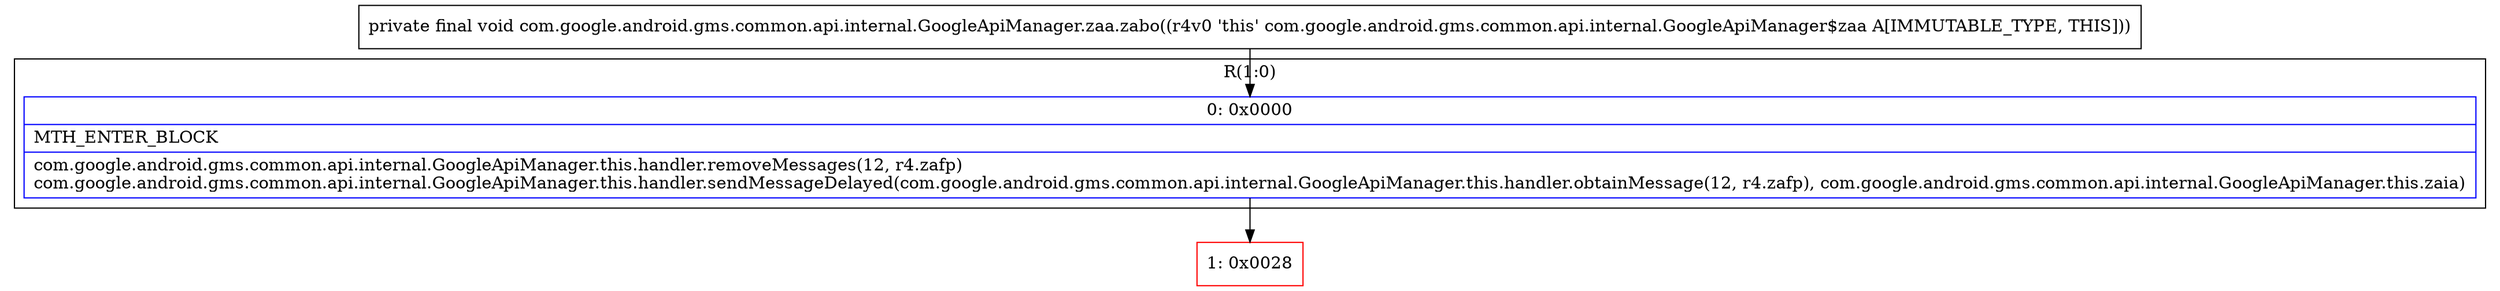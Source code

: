 digraph "CFG forcom.google.android.gms.common.api.internal.GoogleApiManager.zaa.zabo()V" {
subgraph cluster_Region_1369988413 {
label = "R(1:0)";
node [shape=record,color=blue];
Node_0 [shape=record,label="{0\:\ 0x0000|MTH_ENTER_BLOCK\l|com.google.android.gms.common.api.internal.GoogleApiManager.this.handler.removeMessages(12, r4.zafp)\lcom.google.android.gms.common.api.internal.GoogleApiManager.this.handler.sendMessageDelayed(com.google.android.gms.common.api.internal.GoogleApiManager.this.handler.obtainMessage(12, r4.zafp), com.google.android.gms.common.api.internal.GoogleApiManager.this.zaia)\l}"];
}
Node_1 [shape=record,color=red,label="{1\:\ 0x0028}"];
MethodNode[shape=record,label="{private final void com.google.android.gms.common.api.internal.GoogleApiManager.zaa.zabo((r4v0 'this' com.google.android.gms.common.api.internal.GoogleApiManager$zaa A[IMMUTABLE_TYPE, THIS])) }"];
MethodNode -> Node_0;
Node_0 -> Node_1;
}

